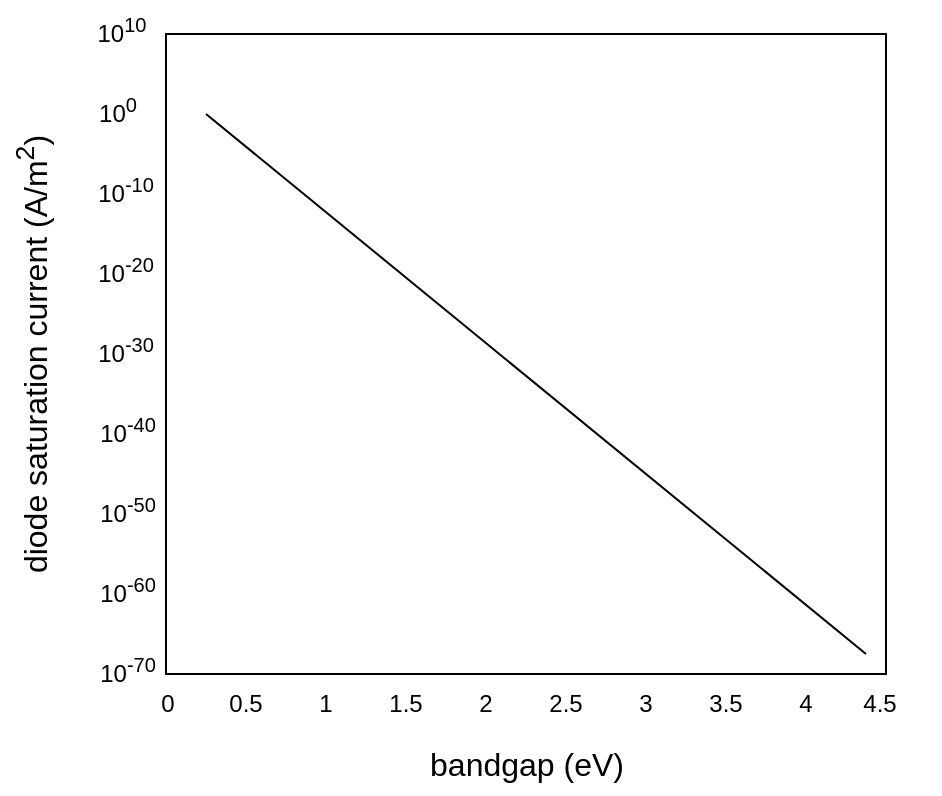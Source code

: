 <mxfile version="26.2.13">
  <diagram name="Page-1" id="xgkHv12_JwNywip6CyJi">
    <mxGraphModel dx="985" dy="1681" grid="1" gridSize="10" guides="1" tooltips="1" connect="1" arrows="1" fold="1" page="1" pageScale="1" pageWidth="827" pageHeight="1169" math="0" shadow="0">
      <root>
        <mxCell id="0" />
        <mxCell id="1" parent="0" />
        <mxCell id="5DIEF12n0zuqp4KruqZF-2" value="" style="rounded=0;whiteSpace=wrap;html=1;fillColor=none;movable=0;resizable=0;rotatable=0;deletable=0;editable=0;locked=1;connectable=0;" vertex="1" parent="1">
          <mxGeometry x="440" width="360" height="320" as="geometry" />
        </mxCell>
        <mxCell id="5DIEF12n0zuqp4KruqZF-3" value="" style="endArrow=none;html=1;rounded=0;" edge="1" parent="1">
          <mxGeometry width="50" height="50" relative="1" as="geometry">
            <mxPoint x="460" y="40" as="sourcePoint" />
            <mxPoint x="790" y="310" as="targetPoint" />
          </mxGeometry>
        </mxCell>
        <mxCell id="5DIEF12n0zuqp4KruqZF-4" value="&lt;font style=&quot;font-size: 16px;&quot;&gt;bandgap (eV)&lt;/font&gt;" style="text;html=1;align=center;verticalAlign=middle;whiteSpace=wrap;rounded=0;" vertex="1" parent="1">
          <mxGeometry x="557.5" y="350" width="125" height="30" as="geometry" />
        </mxCell>
        <mxCell id="5DIEF12n0zuqp4KruqZF-5" value="&lt;font style=&quot;font-size: 16px;&quot;&gt;diode saturation current (A/m&lt;sup style=&quot;&quot;&gt;2&lt;/sup&gt;)&lt;/font&gt;" style="text;html=1;align=center;verticalAlign=middle;whiteSpace=wrap;rounded=0;rotation=-90;" vertex="1" parent="1">
          <mxGeometry x="255" y="145" width="235" height="30" as="geometry" />
        </mxCell>
        <mxCell id="5DIEF12n0zuqp4KruqZF-6" value="&lt;font&gt;10&lt;sup style=&quot;&quot;&gt;10&lt;/sup&gt;&lt;/font&gt;" style="text;html=1;align=center;verticalAlign=middle;whiteSpace=wrap;rounded=0;" vertex="1" parent="1">
          <mxGeometry x="388" y="-17" width="60" height="30" as="geometry" />
        </mxCell>
        <mxCell id="5DIEF12n0zuqp4KruqZF-9" value="10&lt;sup&gt;-30&lt;/sup&gt;" style="text;html=1;align=center;verticalAlign=middle;whiteSpace=wrap;rounded=0;" vertex="1" parent="1">
          <mxGeometry x="390" y="143" width="60" height="30" as="geometry" />
        </mxCell>
        <mxCell id="5DIEF12n0zuqp4KruqZF-10" value="4.5" style="text;html=1;align=center;verticalAlign=middle;whiteSpace=wrap;rounded=0;" vertex="1" parent="1">
          <mxGeometry x="767" y="320" width="60" height="30" as="geometry" />
        </mxCell>
        <mxCell id="5DIEF12n0zuqp4KruqZF-11" value="0" style="text;html=1;align=center;verticalAlign=middle;whiteSpace=wrap;rounded=0;" vertex="1" parent="1">
          <mxGeometry x="411" y="320" width="60" height="30" as="geometry" />
        </mxCell>
        <mxCell id="5DIEF12n0zuqp4KruqZF-12" value="0.5" style="text;html=1;align=center;verticalAlign=middle;whiteSpace=wrap;rounded=0;" vertex="1" parent="1">
          <mxGeometry x="450" y="320" width="60" height="30" as="geometry" />
        </mxCell>
        <mxCell id="5DIEF12n0zuqp4KruqZF-13" value="1" style="text;html=1;align=center;verticalAlign=middle;whiteSpace=wrap;rounded=0;" vertex="1" parent="1">
          <mxGeometry x="490" y="320" width="60" height="30" as="geometry" />
        </mxCell>
        <mxCell id="5DIEF12n0zuqp4KruqZF-14" value="1.5" style="text;html=1;align=center;verticalAlign=middle;whiteSpace=wrap;rounded=0;" vertex="1" parent="1">
          <mxGeometry x="530" y="320" width="60" height="30" as="geometry" />
        </mxCell>
        <mxCell id="5DIEF12n0zuqp4KruqZF-15" value="2" style="text;html=1;align=center;verticalAlign=middle;whiteSpace=wrap;rounded=0;" vertex="1" parent="1">
          <mxGeometry x="570" y="320" width="60" height="30" as="geometry" />
        </mxCell>
        <mxCell id="5DIEF12n0zuqp4KruqZF-16" value="2.5" style="text;html=1;align=center;verticalAlign=middle;whiteSpace=wrap;rounded=0;" vertex="1" parent="1">
          <mxGeometry x="610" y="320" width="60" height="30" as="geometry" />
        </mxCell>
        <mxCell id="5DIEF12n0zuqp4KruqZF-17" value="3" style="text;html=1;align=center;verticalAlign=middle;whiteSpace=wrap;rounded=0;" vertex="1" parent="1">
          <mxGeometry x="650" y="320" width="60" height="30" as="geometry" />
        </mxCell>
        <mxCell id="5DIEF12n0zuqp4KruqZF-18" value="3.5" style="text;html=1;align=center;verticalAlign=middle;whiteSpace=wrap;rounded=0;" vertex="1" parent="1">
          <mxGeometry x="690" y="320" width="60" height="30" as="geometry" />
        </mxCell>
        <mxCell id="5DIEF12n0zuqp4KruqZF-19" value="4" style="text;html=1;align=center;verticalAlign=middle;whiteSpace=wrap;rounded=0;" vertex="1" parent="1">
          <mxGeometry x="730" y="320" width="60" height="30" as="geometry" />
        </mxCell>
        <mxCell id="5DIEF12n0zuqp4KruqZF-20" value="&lt;font&gt;10&lt;sup style=&quot;&quot;&gt;0&lt;/sup&gt;&lt;/font&gt;" style="text;html=1;align=center;verticalAlign=middle;whiteSpace=wrap;rounded=0;" vertex="1" parent="1">
          <mxGeometry x="386" y="23" width="60" height="30" as="geometry" />
        </mxCell>
        <mxCell id="5DIEF12n0zuqp4KruqZF-21" value="&lt;font&gt;10&lt;sup style=&quot;&quot;&gt;-10&lt;/sup&gt;&lt;/font&gt;" style="text;html=1;align=center;verticalAlign=middle;whiteSpace=wrap;rounded=0;" vertex="1" parent="1">
          <mxGeometry x="390" y="63" width="60" height="30" as="geometry" />
        </mxCell>
        <mxCell id="5DIEF12n0zuqp4KruqZF-22" value="&lt;font&gt;10&lt;sup style=&quot;&quot;&gt;-20&lt;/sup&gt;&lt;/font&gt;" style="text;html=1;align=center;verticalAlign=middle;whiteSpace=wrap;rounded=0;" vertex="1" parent="1">
          <mxGeometry x="390" y="103" width="60" height="30" as="geometry" />
        </mxCell>
        <mxCell id="5DIEF12n0zuqp4KruqZF-23" value="10&lt;sup&gt;-40&lt;/sup&gt;" style="text;html=1;align=center;verticalAlign=middle;whiteSpace=wrap;rounded=0;" vertex="1" parent="1">
          <mxGeometry x="391" y="183" width="60" height="30" as="geometry" />
        </mxCell>
        <mxCell id="5DIEF12n0zuqp4KruqZF-24" value="10&lt;sup&gt;-50&lt;/sup&gt;" style="text;html=1;align=center;verticalAlign=middle;whiteSpace=wrap;rounded=0;" vertex="1" parent="1">
          <mxGeometry x="391" y="223" width="60" height="30" as="geometry" />
        </mxCell>
        <mxCell id="5DIEF12n0zuqp4KruqZF-25" value="10&lt;sup&gt;-60&lt;/sup&gt;" style="text;html=1;align=center;verticalAlign=middle;whiteSpace=wrap;rounded=0;" vertex="1" parent="1">
          <mxGeometry x="391" y="263" width="60" height="30" as="geometry" />
        </mxCell>
        <mxCell id="5DIEF12n0zuqp4KruqZF-26" value="10&lt;sup&gt;-70&lt;/sup&gt;" style="text;html=1;align=center;verticalAlign=middle;whiteSpace=wrap;rounded=0;" vertex="1" parent="1">
          <mxGeometry x="391" y="303" width="60" height="30" as="geometry" />
        </mxCell>
      </root>
    </mxGraphModel>
  </diagram>
</mxfile>
